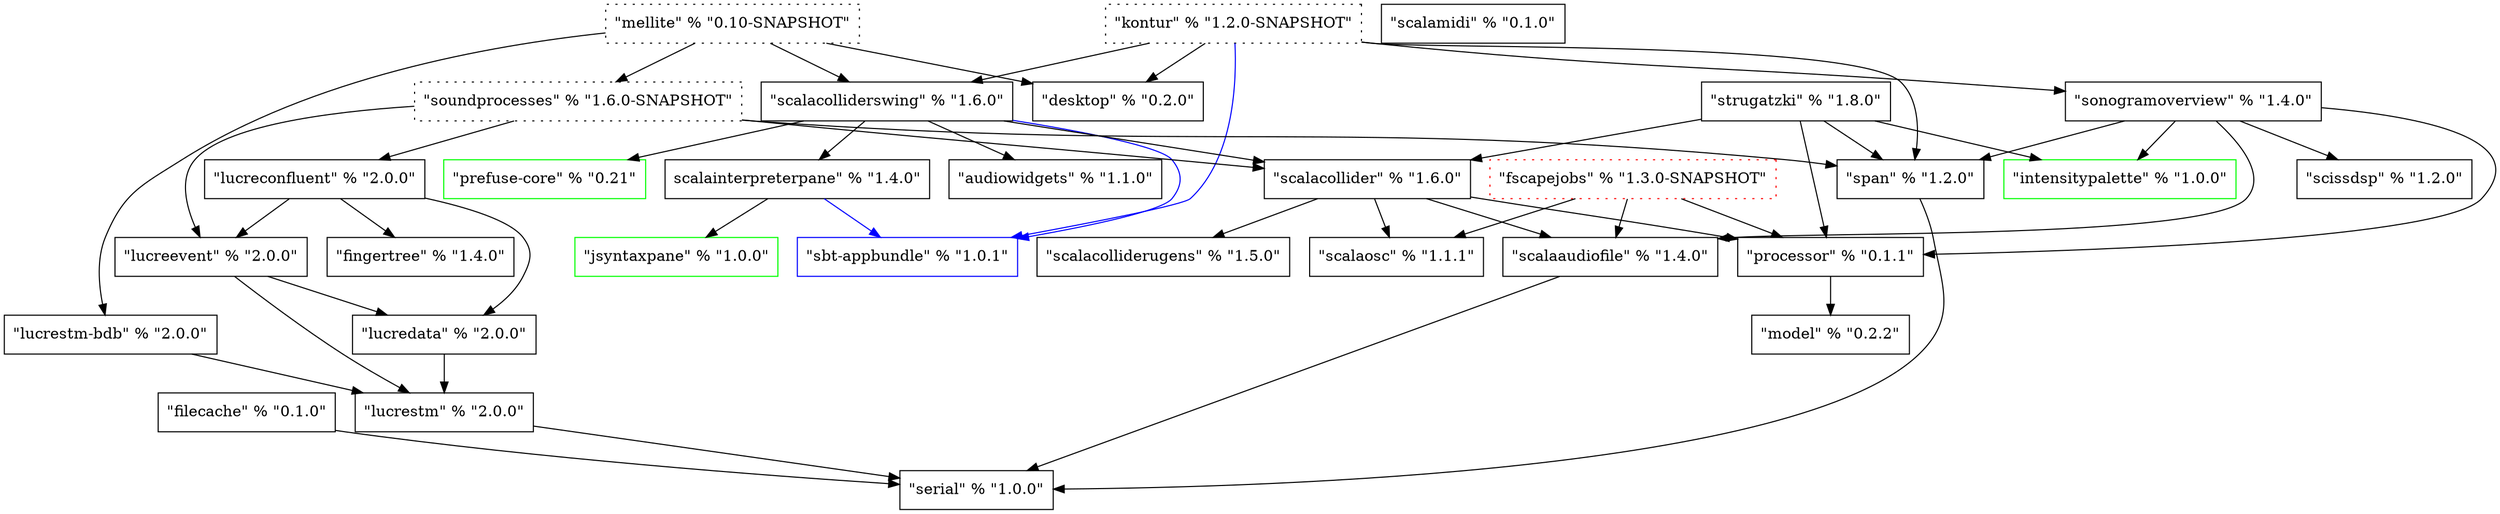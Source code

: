 digraph G {
	AudioWidgets [label="\"audiowidgets\" % \"1.1.0\"", shape=box];
	Desktop [label="\"desktop\" % \"0.2.0\"", shape=Box];
	FileCache [label="\"filecache\" % \"0.1.0\"", shape=Box];
	FingerTree [label="\"fingertree\" % \"1.4.0\"", shape=Box];
	FScapeJobs [label="\"fscapejobs\" % \"1.3.0-SNAPSHOT\"", shape=box, style=dotted, color=red];
	IntensityPalette [label="\"intensitypalette\" % \"1.0.0\"", shape=Box, color=green];
	JSyntaxPane [label="\"jsyntaxpane\" % \"1.0.0\"", shape=Box, color=green];
	Kontur [label="\"kontur\" % \"1.2.0-SNAPSHOT\"", shape=Box, style=dotted];
	LucreConfluent [label="\"lucreconfluent\" % \"2.0.0\"", shape=Box];
	LucreData [label="\"lucredata\" % \"2.0.0\"", shape=Box];
	LucreEvent [label="\"lucreevent\" % \"2.0.0\"", shape=Box];
	LucreSTM [label="\"lucrestm\" % \"2.0.0\"", shape=Box];
	LucreSTM_BDB [label="\"lucrestm-bdb\" % \"2.0.0\"", shape=Box];
	Mellite [label="\"mellite\" % \"0.10-SNAPSHOT\"", shape=Box, style=dotted];
	Model [label="\"model\" % \"0.2.2\"", shape=Box];
	PrefuseCore [label="\"prefuse-core\" % \"0.21\"", shape=Box, color=green];
	Processor [label="\"processor\" % \"0.1.1\"", shape=Box];
	SbtAppbundle [label="\"sbt-appbundle\" % \"1.0.1\"", shape=Box, color=blue];
	ScalaOSC [label="\"scalaosc\" % \"1.1.1\"", shape=box];
	ScalaAudioFile [label="\"scalaaudiofile\" % \"1.4.0\"", shape=box];
	ScalaCollider [label="\"scalacollider\" % \"1.6.0\"", shape=Box];
	ScalaColliderSwing [label="\"scalacolliderswing\" % \"1.6.0\"", shape=Box];
	ScalaColliderUGens [label="\"scalacolliderugens\" % \"1.5.0\"", shape=Box];
	ScalaInterpreterPane [label="\scalainterpreterpane\" % \"1.4.0\"", shape=Box];
	ScalaMIDI [label="\"scalamidi\" % \"0.1.0\"", shape=Box];
	ScissDSP [label="\"scissdsp\" % \"1.2.0\"", shape=Box];
	Serial [label="\"serial\" % \"1.0.0\"", shape=Box];
	SonogramOverview [label="\"sonogramoverview\" % \"1.4.0\"", shape=Box];
	SoundProcesses [label="\"soundprocesses\" % \"1.6.0-SNAPSHOT\"", shape=Box, style=dotted];
   Span [label="\"span\" % \"1.2.0\"", shape=box];
	Strugatzki [label="\"strugatzki\" % \"1.8.0\"", shape=Box];
	
	FileCache -> Serial;
	FScapeJobs -> Processor;
	FScapeJobs -> ScalaOSC;
	FScapeJobs -> ScalaAudioFile;
	Kontur -> Desktop;
	Kontur -> SbtAppbundle [color=blue];
	Kontur -> ScalaColliderSwing;
	Kontur -> SonogramOverview;
	Kontur -> Span;
	LucreConfluent -> FingerTree;
	LucreConfluent -> LucreData;
	LucreConfluent -> LucreEvent;
	LucreData -> LucreSTM;
	LucreEvent -> LucreSTM;
   LucreEvent -> LucreData;
   LucreSTM -> Serial;
   LucreSTM_BDB -> LucreSTM;
   Mellite -> Desktop;
	Mellite -> LucreSTM_BDB;
	Mellite -> ScalaColliderSwing;
	Mellite -> SoundProcesses;
	Processor -> Model;
   ScalaAudioFile -> Serial;
   ScalaCollider -> Processor;
	ScalaCollider -> ScalaAudioFile;
	ScalaCollider -> ScalaColliderUGens;
	ScalaCollider -> ScalaOSC;
	ScalaColliderSwing -> SbtAppbundle [color=blue];
	ScalaColliderSwing -> ScalaCollider;
	ScalaColliderSwing -> ScalaInterpreterPane;
	ScalaColliderSwing -> PrefuseCore;
	ScalaColliderSwing -> AudioWidgets;
	ScalaInterpreterPane -> JSyntaxPane;
	ScalaInterpreterPane -> SbtAppbundle [color=blue];
	SonogramOverview -> IntensityPalette;
	SonogramOverview -> Processor;
	SonogramOverview -> ScalaAudioFile;
	SonogramOverview -> ScissDSP;
	SonogramOverview -> Span;
	SoundProcesses -> ScalaCollider;
	SoundProcesses -> LucreConfluent;
	SoundProcesses -> LucreEvent;
	SoundProcesses -> Span;
	Span -> Serial;
	Strugatzki -> IntensityPalette;
	Strugatzki -> Processor;
	Strugatzki -> ScalaCollider;
	Strugatzki -> Span;
}


